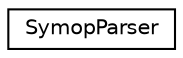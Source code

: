 digraph "Graphical Class Hierarchy"
{
  edge [fontname="Helvetica",fontsize="10",labelfontname="Helvetica",labelfontsize="10"];
  node [fontname="Helvetica",fontsize="10",shape=record];
  rankdir="LR";
  Node0 [label="SymopParser",height=0.2,width=0.4,color="black", fillcolor="white", style="filled",URL="$classSymopParser.html"];
}
